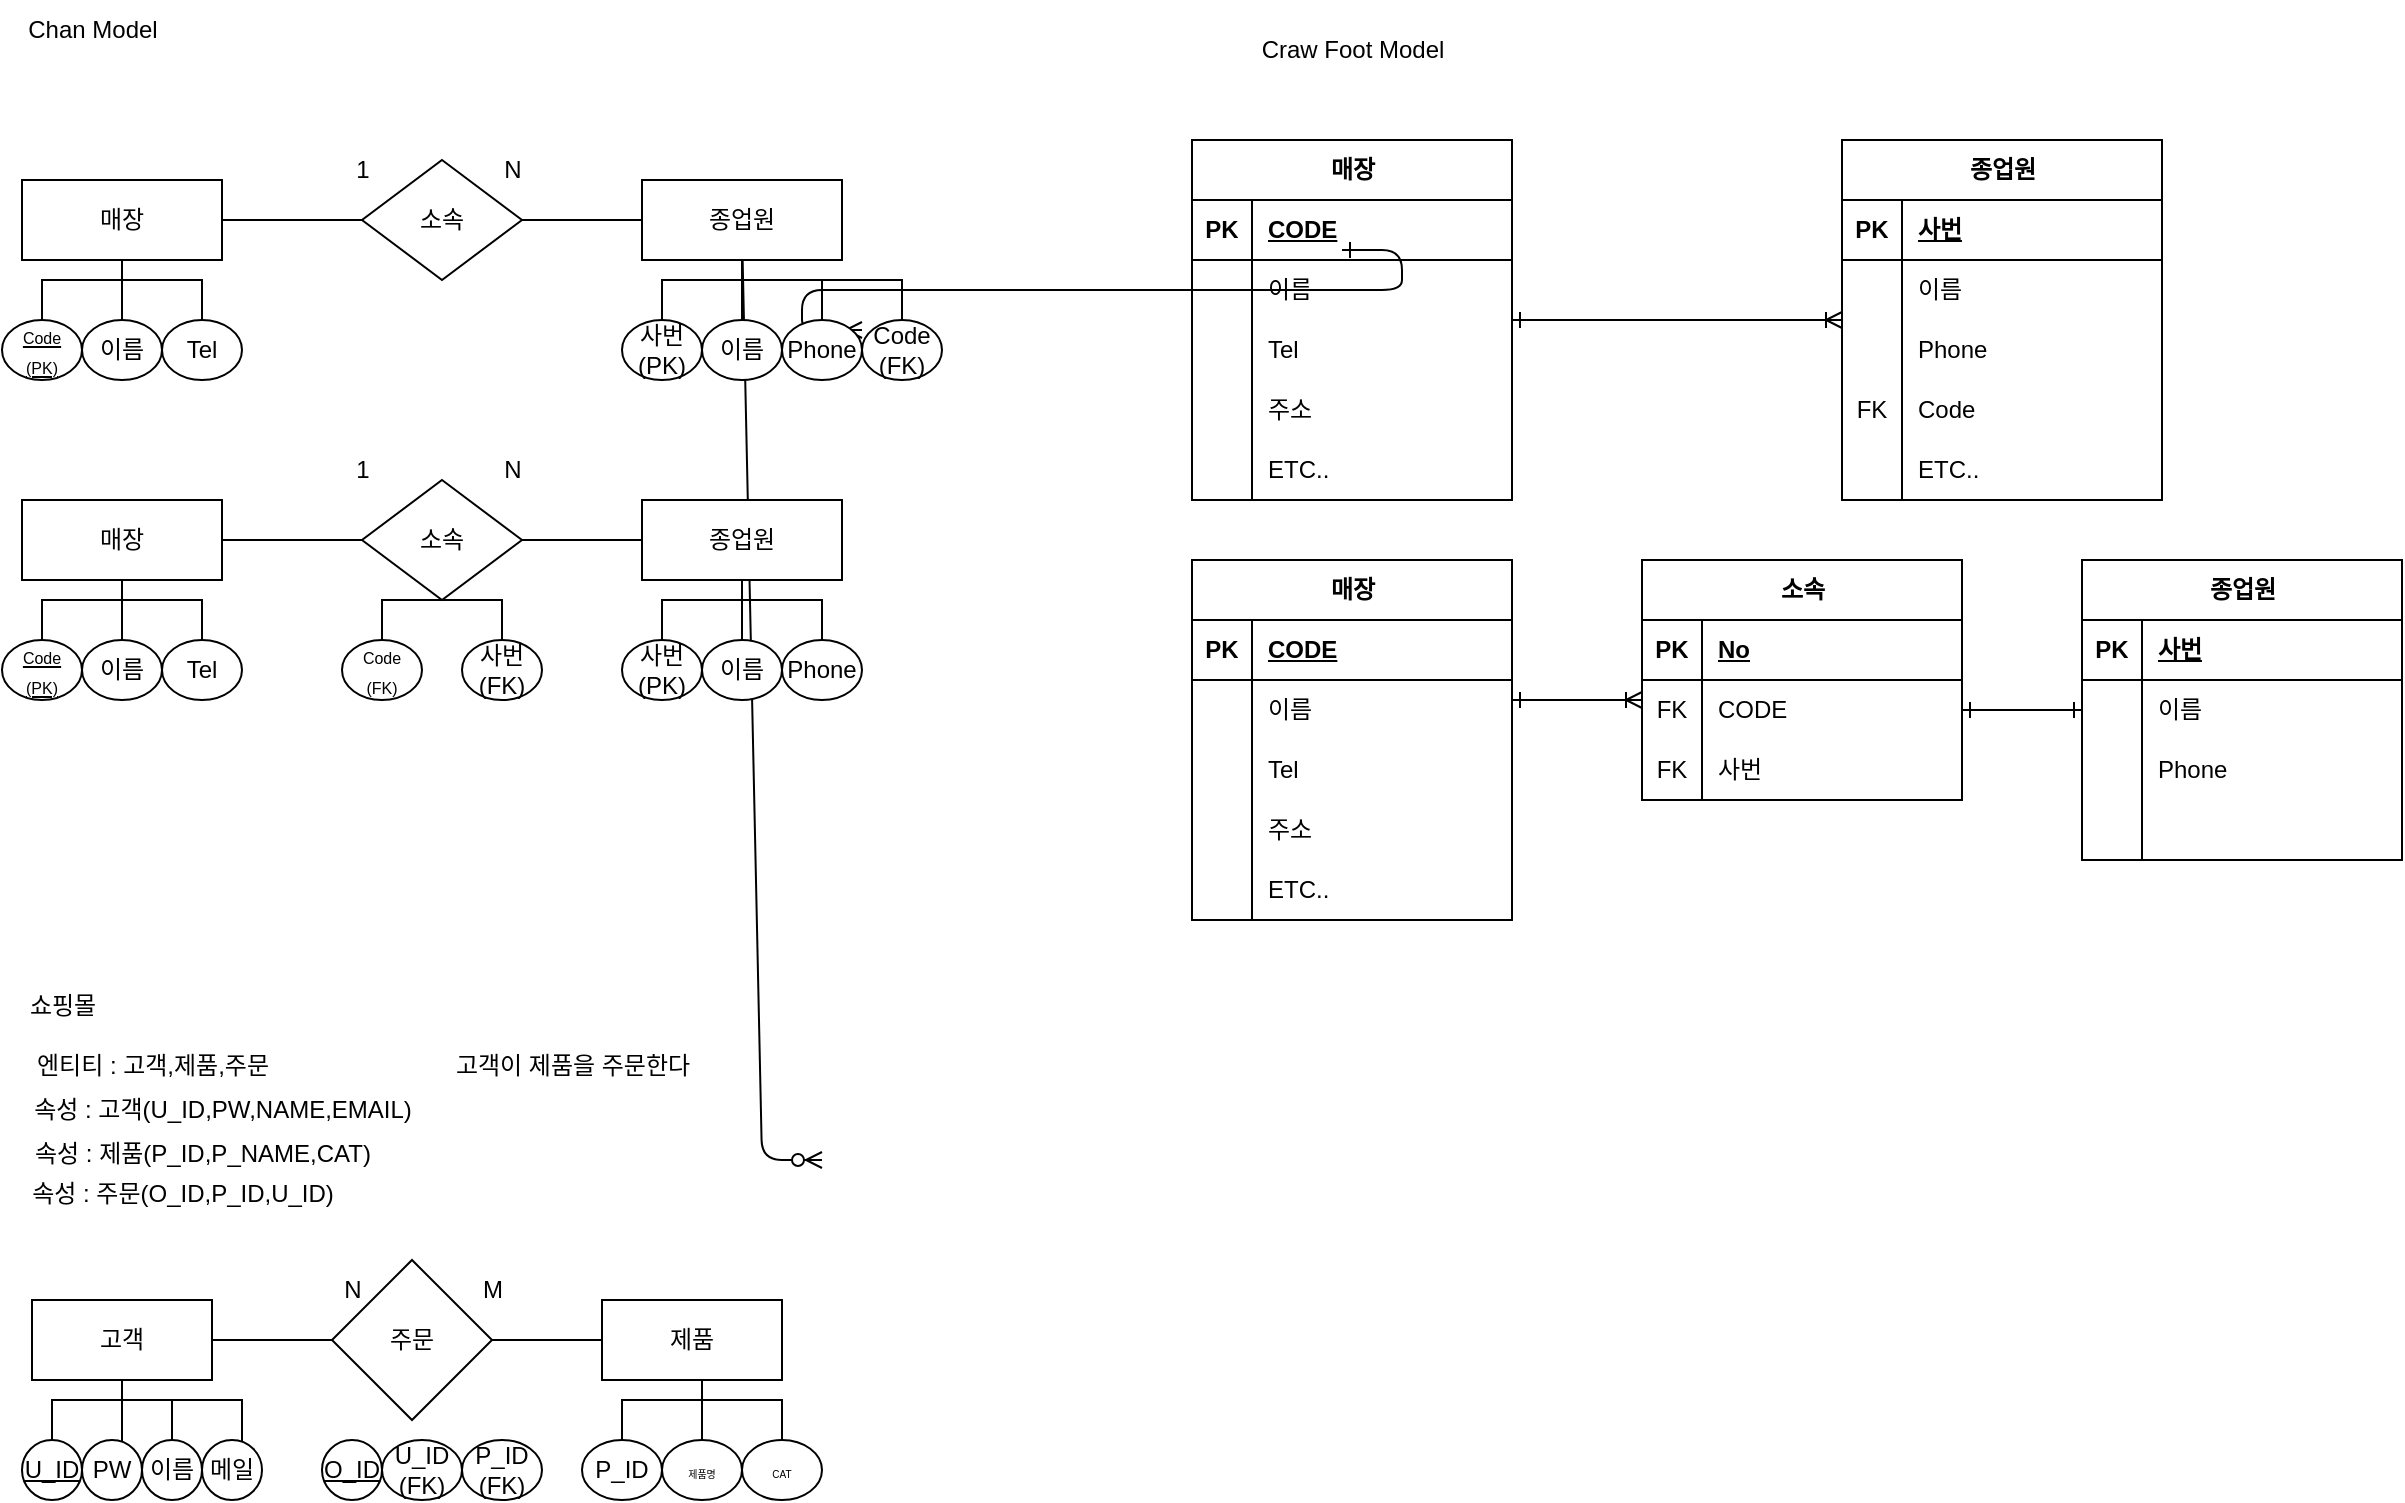 <mxfile version="21.1.8" type="device">
  <diagram id="R2lEEEUBdFMjLlhIrx00" name="Page-1">
    <mxGraphModel dx="683" dy="364" grid="1" gridSize="10" guides="1" tooltips="1" connect="1" arrows="1" fold="1" page="1" pageScale="1" pageWidth="3300" pageHeight="4681" math="0" shadow="0" extFonts="Permanent Marker^https://fonts.googleapis.com/css?family=Permanent+Marker">
      <root>
        <mxCell id="0" />
        <mxCell id="1" parent="0" />
        <mxCell id="C-vyLk0tnHw3VtMMgP7b-1" value="" style="edgeStyle=entityRelationEdgeStyle;endArrow=ERzeroToMany;startArrow=ERone;endFill=1;startFill=0;" parent="1" target="C-vyLk0tnHw3VtMMgP7b-6" edge="1">
          <mxGeometry width="100" height="100" relative="1" as="geometry">
            <mxPoint x="370" y="155" as="sourcePoint" />
            <mxPoint x="440" y="620" as="targetPoint" />
          </mxGeometry>
        </mxCell>
        <mxCell id="C-vyLk0tnHw3VtMMgP7b-12" value="" style="edgeStyle=entityRelationEdgeStyle;endArrow=ERzeroToMany;startArrow=ERone;endFill=1;startFill=0;" parent="1" target="C-vyLk0tnHw3VtMMgP7b-17" edge="1">
          <mxGeometry width="100" height="100" relative="1" as="geometry">
            <mxPoint x="700" y="165" as="sourcePoint" />
            <mxPoint x="460" y="205" as="targetPoint" />
          </mxGeometry>
        </mxCell>
        <mxCell id="LrqFi6MrWJt78rN_CnwS-1" value="Chan Model" style="text;html=1;align=center;verticalAlign=middle;resizable=0;points=[];autosize=1;strokeColor=none;fillColor=none;" vertex="1" parent="1">
          <mxGeometry x="30" y="40" width="90" height="30" as="geometry" />
        </mxCell>
        <mxCell id="LrqFi6MrWJt78rN_CnwS-2" value="Craw Foot Model" style="text;html=1;align=center;verticalAlign=middle;resizable=0;points=[];autosize=1;strokeColor=none;fillColor=none;" vertex="1" parent="1">
          <mxGeometry x="650" y="50" width="110" height="30" as="geometry" />
        </mxCell>
        <mxCell id="LrqFi6MrWJt78rN_CnwS-6" value="" style="edgeStyle=orthogonalEdgeStyle;rounded=0;orthogonalLoop=1;jettySize=auto;html=1;endArrow=none;endFill=0;" edge="1" parent="1" source="LrqFi6MrWJt78rN_CnwS-3" target="LrqFi6MrWJt78rN_CnwS-5">
          <mxGeometry relative="1" as="geometry" />
        </mxCell>
        <mxCell id="LrqFi6MrWJt78rN_CnwS-3" value="매장" style="whiteSpace=wrap;html=1;align=center;" vertex="1" parent="1">
          <mxGeometry x="40" y="130" width="100" height="40" as="geometry" />
        </mxCell>
        <mxCell id="LrqFi6MrWJt78rN_CnwS-8" value="" style="edgeStyle=orthogonalEdgeStyle;rounded=0;orthogonalLoop=1;jettySize=auto;html=1;endArrow=none;endFill=0;" edge="1" parent="1" source="LrqFi6MrWJt78rN_CnwS-5" target="LrqFi6MrWJt78rN_CnwS-7">
          <mxGeometry relative="1" as="geometry" />
        </mxCell>
        <mxCell id="LrqFi6MrWJt78rN_CnwS-5" value="소속" style="rhombus;whiteSpace=wrap;html=1;" vertex="1" parent="1">
          <mxGeometry x="210" y="120" width="80" height="60" as="geometry" />
        </mxCell>
        <mxCell id="LrqFi6MrWJt78rN_CnwS-7" value="종업원" style="whiteSpace=wrap;html=1;" vertex="1" parent="1">
          <mxGeometry x="350" y="130" width="100" height="40" as="geometry" />
        </mxCell>
        <mxCell id="LrqFi6MrWJt78rN_CnwS-9" value="1" style="text;html=1;align=center;verticalAlign=middle;resizable=0;points=[];autosize=1;strokeColor=none;fillColor=none;" vertex="1" parent="1">
          <mxGeometry x="195" y="110" width="30" height="30" as="geometry" />
        </mxCell>
        <mxCell id="LrqFi6MrWJt78rN_CnwS-10" value="N" style="text;html=1;align=center;verticalAlign=middle;resizable=0;points=[];autosize=1;strokeColor=none;fillColor=none;" vertex="1" parent="1">
          <mxGeometry x="270" y="110" width="30" height="30" as="geometry" />
        </mxCell>
        <mxCell id="LrqFi6MrWJt78rN_CnwS-15" value="" style="edgeStyle=orthogonalEdgeStyle;rounded=0;orthogonalLoop=1;jettySize=auto;html=1;endArrow=none;endFill=0;" edge="1" parent="1" source="LrqFi6MrWJt78rN_CnwS-11" target="LrqFi6MrWJt78rN_CnwS-3">
          <mxGeometry relative="1" as="geometry" />
        </mxCell>
        <mxCell id="LrqFi6MrWJt78rN_CnwS-11" value="&lt;u style=&quot;font-size: 8px;&quot;&gt;Code&lt;br style=&quot;font-size: 8px;&quot;&gt;(PK)&lt;br&gt;&lt;/u&gt;" style="ellipse;whiteSpace=wrap;html=1;" vertex="1" parent="1">
          <mxGeometry x="30" y="200" width="40" height="30" as="geometry" />
        </mxCell>
        <mxCell id="LrqFi6MrWJt78rN_CnwS-16" value="" style="edgeStyle=orthogonalEdgeStyle;rounded=0;orthogonalLoop=1;jettySize=auto;html=1;endArrow=none;endFill=0;" edge="1" parent="1" source="LrqFi6MrWJt78rN_CnwS-13" target="LrqFi6MrWJt78rN_CnwS-3">
          <mxGeometry relative="1" as="geometry" />
        </mxCell>
        <mxCell id="LrqFi6MrWJt78rN_CnwS-13" value="이름" style="ellipse;whiteSpace=wrap;html=1;" vertex="1" parent="1">
          <mxGeometry x="70" y="200" width="40" height="30" as="geometry" />
        </mxCell>
        <mxCell id="LrqFi6MrWJt78rN_CnwS-17" value="" style="edgeStyle=orthogonalEdgeStyle;rounded=0;orthogonalLoop=1;jettySize=auto;html=1;endArrow=none;endFill=0;" edge="1" parent="1" source="LrqFi6MrWJt78rN_CnwS-14" target="LrqFi6MrWJt78rN_CnwS-3">
          <mxGeometry relative="1" as="geometry">
            <Array as="points">
              <mxPoint x="130" y="180" />
              <mxPoint x="90" y="180" />
            </Array>
          </mxGeometry>
        </mxCell>
        <mxCell id="LrqFi6MrWJt78rN_CnwS-14" value="Tel" style="ellipse;whiteSpace=wrap;html=1;" vertex="1" parent="1">
          <mxGeometry x="110" y="200" width="40" height="30" as="geometry" />
        </mxCell>
        <mxCell id="LrqFi6MrWJt78rN_CnwS-21" value="" style="edgeStyle=orthogonalEdgeStyle;rounded=0;orthogonalLoop=1;jettySize=auto;html=1;endArrow=none;endFill=0;" edge="1" parent="1" source="LrqFi6MrWJt78rN_CnwS-18" target="LrqFi6MrWJt78rN_CnwS-7">
          <mxGeometry relative="1" as="geometry">
            <Array as="points">
              <mxPoint x="360" y="180" />
              <mxPoint x="400" y="180" />
            </Array>
          </mxGeometry>
        </mxCell>
        <mxCell id="LrqFi6MrWJt78rN_CnwS-18" value="사번&lt;br&gt;(PK)" style="ellipse;whiteSpace=wrap;html=1;" vertex="1" parent="1">
          <mxGeometry x="340" y="200" width="40" height="30" as="geometry" />
        </mxCell>
        <mxCell id="LrqFi6MrWJt78rN_CnwS-22" value="" style="edgeStyle=orthogonalEdgeStyle;rounded=0;orthogonalLoop=1;jettySize=auto;html=1;endArrow=none;endFill=0;" edge="1" parent="1" source="LrqFi6MrWJt78rN_CnwS-19" target="LrqFi6MrWJt78rN_CnwS-7">
          <mxGeometry relative="1" as="geometry" />
        </mxCell>
        <mxCell id="LrqFi6MrWJt78rN_CnwS-19" value="이름" style="ellipse;whiteSpace=wrap;html=1;" vertex="1" parent="1">
          <mxGeometry x="380" y="200" width="40" height="30" as="geometry" />
        </mxCell>
        <mxCell id="LrqFi6MrWJt78rN_CnwS-23" value="" style="edgeStyle=orthogonalEdgeStyle;rounded=0;orthogonalLoop=1;jettySize=auto;html=1;endArrow=none;endFill=0;" edge="1" parent="1" source="LrqFi6MrWJt78rN_CnwS-20" target="LrqFi6MrWJt78rN_CnwS-7">
          <mxGeometry relative="1" as="geometry">
            <Array as="points">
              <mxPoint x="440" y="180" />
              <mxPoint x="400" y="180" />
            </Array>
          </mxGeometry>
        </mxCell>
        <mxCell id="LrqFi6MrWJt78rN_CnwS-20" value="Phone" style="ellipse;whiteSpace=wrap;html=1;" vertex="1" parent="1">
          <mxGeometry x="420" y="200" width="40" height="30" as="geometry" />
        </mxCell>
        <mxCell id="LrqFi6MrWJt78rN_CnwS-25" value="" style="edgeStyle=orthogonalEdgeStyle;rounded=0;orthogonalLoop=1;jettySize=auto;html=1;endArrow=none;endFill=0;" edge="1" parent="1" source="LrqFi6MrWJt78rN_CnwS-24" target="LrqFi6MrWJt78rN_CnwS-7">
          <mxGeometry relative="1" as="geometry">
            <Array as="points">
              <mxPoint x="480" y="180" />
              <mxPoint x="400" y="180" />
            </Array>
          </mxGeometry>
        </mxCell>
        <mxCell id="LrqFi6MrWJt78rN_CnwS-24" value="Code&lt;br&gt;(FK)" style="ellipse;whiteSpace=wrap;html=1;" vertex="1" parent="1">
          <mxGeometry x="460" y="200" width="40" height="30" as="geometry" />
        </mxCell>
        <mxCell id="LrqFi6MrWJt78rN_CnwS-26" value="" style="edgeStyle=orthogonalEdgeStyle;rounded=0;orthogonalLoop=1;jettySize=auto;html=1;endArrow=none;endFill=0;" edge="1" parent="1" source="LrqFi6MrWJt78rN_CnwS-27" target="LrqFi6MrWJt78rN_CnwS-29">
          <mxGeometry relative="1" as="geometry" />
        </mxCell>
        <mxCell id="LrqFi6MrWJt78rN_CnwS-27" value="매장" style="whiteSpace=wrap;html=1;align=center;" vertex="1" parent="1">
          <mxGeometry x="40" y="290" width="100" height="40" as="geometry" />
        </mxCell>
        <mxCell id="LrqFi6MrWJt78rN_CnwS-28" value="" style="edgeStyle=orthogonalEdgeStyle;rounded=0;orthogonalLoop=1;jettySize=auto;html=1;endArrow=none;endFill=0;" edge="1" parent="1" source="LrqFi6MrWJt78rN_CnwS-29" target="LrqFi6MrWJt78rN_CnwS-30">
          <mxGeometry relative="1" as="geometry" />
        </mxCell>
        <mxCell id="LrqFi6MrWJt78rN_CnwS-29" value="소속" style="rhombus;whiteSpace=wrap;html=1;" vertex="1" parent="1">
          <mxGeometry x="210" y="280" width="80" height="60" as="geometry" />
        </mxCell>
        <mxCell id="LrqFi6MrWJt78rN_CnwS-30" value="종업원" style="whiteSpace=wrap;html=1;" vertex="1" parent="1">
          <mxGeometry x="350" y="290" width="100" height="40" as="geometry" />
        </mxCell>
        <mxCell id="LrqFi6MrWJt78rN_CnwS-31" value="1" style="text;html=1;align=center;verticalAlign=middle;resizable=0;points=[];autosize=1;strokeColor=none;fillColor=none;" vertex="1" parent="1">
          <mxGeometry x="195" y="260" width="30" height="30" as="geometry" />
        </mxCell>
        <mxCell id="LrqFi6MrWJt78rN_CnwS-52" value="" style="edgeStyle=orthogonalEdgeStyle;rounded=0;orthogonalLoop=1;jettySize=auto;html=1;exitX=0.5;exitY=1;exitDx=0;exitDy=0;endArrow=none;endFill=0;" edge="1" parent="1" source="LrqFi6MrWJt78rN_CnwS-29" target="LrqFi6MrWJt78rN_CnwS-50">
          <mxGeometry relative="1" as="geometry">
            <Array as="points">
              <mxPoint x="280" y="340" />
            </Array>
          </mxGeometry>
        </mxCell>
        <mxCell id="LrqFi6MrWJt78rN_CnwS-32" value="N" style="text;html=1;align=center;verticalAlign=middle;resizable=0;points=[];autosize=1;strokeColor=none;fillColor=none;" vertex="1" parent="1">
          <mxGeometry x="270" y="260" width="30" height="30" as="geometry" />
        </mxCell>
        <mxCell id="LrqFi6MrWJt78rN_CnwS-33" value="" style="edgeStyle=orthogonalEdgeStyle;rounded=0;orthogonalLoop=1;jettySize=auto;html=1;endArrow=none;endFill=0;" edge="1" parent="1" source="LrqFi6MrWJt78rN_CnwS-34" target="LrqFi6MrWJt78rN_CnwS-27">
          <mxGeometry relative="1" as="geometry" />
        </mxCell>
        <mxCell id="LrqFi6MrWJt78rN_CnwS-34" value="&lt;u style=&quot;font-size: 8px;&quot;&gt;Code&lt;br style=&quot;font-size: 8px;&quot;&gt;(PK)&lt;br&gt;&lt;/u&gt;" style="ellipse;whiteSpace=wrap;html=1;" vertex="1" parent="1">
          <mxGeometry x="30" y="360" width="40" height="30" as="geometry" />
        </mxCell>
        <mxCell id="LrqFi6MrWJt78rN_CnwS-35" value="" style="edgeStyle=orthogonalEdgeStyle;rounded=0;orthogonalLoop=1;jettySize=auto;html=1;endArrow=none;endFill=0;" edge="1" parent="1" source="LrqFi6MrWJt78rN_CnwS-36" target="LrqFi6MrWJt78rN_CnwS-27">
          <mxGeometry relative="1" as="geometry" />
        </mxCell>
        <mxCell id="LrqFi6MrWJt78rN_CnwS-36" value="이름" style="ellipse;whiteSpace=wrap;html=1;" vertex="1" parent="1">
          <mxGeometry x="70" y="360" width="40" height="30" as="geometry" />
        </mxCell>
        <mxCell id="LrqFi6MrWJt78rN_CnwS-37" value="" style="edgeStyle=orthogonalEdgeStyle;rounded=0;orthogonalLoop=1;jettySize=auto;html=1;endArrow=none;endFill=0;" edge="1" parent="1" source="LrqFi6MrWJt78rN_CnwS-38" target="LrqFi6MrWJt78rN_CnwS-27">
          <mxGeometry relative="1" as="geometry">
            <Array as="points">
              <mxPoint x="130" y="340" />
              <mxPoint x="90" y="340" />
            </Array>
          </mxGeometry>
        </mxCell>
        <mxCell id="LrqFi6MrWJt78rN_CnwS-38" value="Tel" style="ellipse;whiteSpace=wrap;html=1;" vertex="1" parent="1">
          <mxGeometry x="110" y="360" width="40" height="30" as="geometry" />
        </mxCell>
        <mxCell id="LrqFi6MrWJt78rN_CnwS-39" value="" style="edgeStyle=orthogonalEdgeStyle;rounded=0;orthogonalLoop=1;jettySize=auto;html=1;endArrow=none;endFill=0;" edge="1" parent="1" source="LrqFi6MrWJt78rN_CnwS-40" target="LrqFi6MrWJt78rN_CnwS-30">
          <mxGeometry relative="1" as="geometry">
            <Array as="points">
              <mxPoint x="360" y="340" />
              <mxPoint x="400" y="340" />
            </Array>
          </mxGeometry>
        </mxCell>
        <mxCell id="LrqFi6MrWJt78rN_CnwS-40" value="사번&lt;br&gt;(PK)" style="ellipse;whiteSpace=wrap;html=1;" vertex="1" parent="1">
          <mxGeometry x="340" y="360" width="40" height="30" as="geometry" />
        </mxCell>
        <mxCell id="LrqFi6MrWJt78rN_CnwS-41" value="" style="edgeStyle=orthogonalEdgeStyle;rounded=0;orthogonalLoop=1;jettySize=auto;html=1;endArrow=none;endFill=0;" edge="1" parent="1" source="LrqFi6MrWJt78rN_CnwS-42" target="LrqFi6MrWJt78rN_CnwS-30">
          <mxGeometry relative="1" as="geometry" />
        </mxCell>
        <mxCell id="LrqFi6MrWJt78rN_CnwS-42" value="이름" style="ellipse;whiteSpace=wrap;html=1;" vertex="1" parent="1">
          <mxGeometry x="380" y="360" width="40" height="30" as="geometry" />
        </mxCell>
        <mxCell id="LrqFi6MrWJt78rN_CnwS-43" value="" style="edgeStyle=orthogonalEdgeStyle;rounded=0;orthogonalLoop=1;jettySize=auto;html=1;endArrow=none;endFill=0;" edge="1" parent="1" source="LrqFi6MrWJt78rN_CnwS-44" target="LrqFi6MrWJt78rN_CnwS-30">
          <mxGeometry relative="1" as="geometry">
            <Array as="points">
              <mxPoint x="440" y="340" />
              <mxPoint x="400" y="340" />
            </Array>
          </mxGeometry>
        </mxCell>
        <mxCell id="LrqFi6MrWJt78rN_CnwS-44" value="Phone" style="ellipse;whiteSpace=wrap;html=1;" vertex="1" parent="1">
          <mxGeometry x="420" y="360" width="40" height="30" as="geometry" />
        </mxCell>
        <mxCell id="LrqFi6MrWJt78rN_CnwS-49" value="" style="edgeStyle=orthogonalEdgeStyle;rounded=0;orthogonalLoop=1;jettySize=auto;html=1;entryX=0.5;entryY=1;entryDx=0;entryDy=0;endArrow=none;endFill=0;" edge="1" parent="1" source="LrqFi6MrWJt78rN_CnwS-47" target="LrqFi6MrWJt78rN_CnwS-29">
          <mxGeometry relative="1" as="geometry" />
        </mxCell>
        <mxCell id="LrqFi6MrWJt78rN_CnwS-47" value="&lt;span style=&quot;font-size: 8px;&quot;&gt;Code&lt;br&gt;(FK)&lt;br&gt;&lt;/span&gt;" style="ellipse;whiteSpace=wrap;html=1;" vertex="1" parent="1">
          <mxGeometry x="200" y="360" width="40" height="30" as="geometry" />
        </mxCell>
        <mxCell id="LrqFi6MrWJt78rN_CnwS-50" value="사번&lt;br&gt;(FK)" style="ellipse;whiteSpace=wrap;html=1;" vertex="1" parent="1">
          <mxGeometry x="260" y="360" width="40" height="30" as="geometry" />
        </mxCell>
        <mxCell id="LrqFi6MrWJt78rN_CnwS-97" value="" style="edgeStyle=orthogonalEdgeStyle;rounded=0;orthogonalLoop=1;jettySize=auto;html=1;startArrow=ERone;startFill=0;endArrow=ERoneToMany;endFill=0;" edge="1" parent="1" source="LrqFi6MrWJt78rN_CnwS-53" target="LrqFi6MrWJt78rN_CnwS-81">
          <mxGeometry relative="1" as="geometry" />
        </mxCell>
        <mxCell id="LrqFi6MrWJt78rN_CnwS-53" value="매장" style="shape=table;startSize=30;container=1;collapsible=1;childLayout=tableLayout;fixedRows=1;rowLines=0;fontStyle=1;align=center;resizeLast=1;html=1;" vertex="1" parent="1">
          <mxGeometry x="625" y="110" width="160" height="180" as="geometry" />
        </mxCell>
        <mxCell id="LrqFi6MrWJt78rN_CnwS-54" value="" style="shape=tableRow;horizontal=0;startSize=0;swimlaneHead=0;swimlaneBody=0;fillColor=none;collapsible=0;dropTarget=0;points=[[0,0.5],[1,0.5]];portConstraint=eastwest;top=0;left=0;right=0;bottom=1;" vertex="1" parent="LrqFi6MrWJt78rN_CnwS-53">
          <mxGeometry y="30" width="160" height="30" as="geometry" />
        </mxCell>
        <mxCell id="LrqFi6MrWJt78rN_CnwS-55" value="PK" style="shape=partialRectangle;connectable=0;fillColor=none;top=0;left=0;bottom=0;right=0;fontStyle=1;overflow=hidden;whiteSpace=wrap;html=1;" vertex="1" parent="LrqFi6MrWJt78rN_CnwS-54">
          <mxGeometry width="30" height="30" as="geometry">
            <mxRectangle width="30" height="30" as="alternateBounds" />
          </mxGeometry>
        </mxCell>
        <mxCell id="LrqFi6MrWJt78rN_CnwS-56" value="CODE" style="shape=partialRectangle;connectable=0;fillColor=none;top=0;left=0;bottom=0;right=0;align=left;spacingLeft=6;fontStyle=5;overflow=hidden;whiteSpace=wrap;html=1;" vertex="1" parent="LrqFi6MrWJt78rN_CnwS-54">
          <mxGeometry x="30" width="130" height="30" as="geometry">
            <mxRectangle width="130" height="30" as="alternateBounds" />
          </mxGeometry>
        </mxCell>
        <mxCell id="LrqFi6MrWJt78rN_CnwS-57" value="" style="shape=tableRow;horizontal=0;startSize=0;swimlaneHead=0;swimlaneBody=0;fillColor=none;collapsible=0;dropTarget=0;points=[[0,0.5],[1,0.5]];portConstraint=eastwest;top=0;left=0;right=0;bottom=0;" vertex="1" parent="LrqFi6MrWJt78rN_CnwS-53">
          <mxGeometry y="60" width="160" height="30" as="geometry" />
        </mxCell>
        <mxCell id="LrqFi6MrWJt78rN_CnwS-58" value="" style="shape=partialRectangle;connectable=0;fillColor=none;top=0;left=0;bottom=0;right=0;editable=1;overflow=hidden;whiteSpace=wrap;html=1;" vertex="1" parent="LrqFi6MrWJt78rN_CnwS-57">
          <mxGeometry width="30" height="30" as="geometry">
            <mxRectangle width="30" height="30" as="alternateBounds" />
          </mxGeometry>
        </mxCell>
        <mxCell id="LrqFi6MrWJt78rN_CnwS-59" value="이름" style="shape=partialRectangle;connectable=0;fillColor=none;top=0;left=0;bottom=0;right=0;align=left;spacingLeft=6;overflow=hidden;whiteSpace=wrap;html=1;" vertex="1" parent="LrqFi6MrWJt78rN_CnwS-57">
          <mxGeometry x="30" width="130" height="30" as="geometry">
            <mxRectangle width="130" height="30" as="alternateBounds" />
          </mxGeometry>
        </mxCell>
        <mxCell id="LrqFi6MrWJt78rN_CnwS-60" value="" style="shape=tableRow;horizontal=0;startSize=0;swimlaneHead=0;swimlaneBody=0;fillColor=none;collapsible=0;dropTarget=0;points=[[0,0.5],[1,0.5]];portConstraint=eastwest;top=0;left=0;right=0;bottom=0;" vertex="1" parent="LrqFi6MrWJt78rN_CnwS-53">
          <mxGeometry y="90" width="160" height="30" as="geometry" />
        </mxCell>
        <mxCell id="LrqFi6MrWJt78rN_CnwS-61" value="" style="shape=partialRectangle;connectable=0;fillColor=none;top=0;left=0;bottom=0;right=0;editable=1;overflow=hidden;whiteSpace=wrap;html=1;" vertex="1" parent="LrqFi6MrWJt78rN_CnwS-60">
          <mxGeometry width="30" height="30" as="geometry">
            <mxRectangle width="30" height="30" as="alternateBounds" />
          </mxGeometry>
        </mxCell>
        <mxCell id="LrqFi6MrWJt78rN_CnwS-62" value="Tel" style="shape=partialRectangle;connectable=0;fillColor=none;top=0;left=0;bottom=0;right=0;align=left;spacingLeft=6;overflow=hidden;whiteSpace=wrap;html=1;" vertex="1" parent="LrqFi6MrWJt78rN_CnwS-60">
          <mxGeometry x="30" width="130" height="30" as="geometry">
            <mxRectangle width="130" height="30" as="alternateBounds" />
          </mxGeometry>
        </mxCell>
        <mxCell id="LrqFi6MrWJt78rN_CnwS-63" value="" style="shape=tableRow;horizontal=0;startSize=0;swimlaneHead=0;swimlaneBody=0;fillColor=none;collapsible=0;dropTarget=0;points=[[0,0.5],[1,0.5]];portConstraint=eastwest;top=0;left=0;right=0;bottom=0;" vertex="1" parent="LrqFi6MrWJt78rN_CnwS-53">
          <mxGeometry y="120" width="160" height="30" as="geometry" />
        </mxCell>
        <mxCell id="LrqFi6MrWJt78rN_CnwS-64" value="" style="shape=partialRectangle;connectable=0;fillColor=none;top=0;left=0;bottom=0;right=0;editable=1;overflow=hidden;whiteSpace=wrap;html=1;" vertex="1" parent="LrqFi6MrWJt78rN_CnwS-63">
          <mxGeometry width="30" height="30" as="geometry">
            <mxRectangle width="30" height="30" as="alternateBounds" />
          </mxGeometry>
        </mxCell>
        <mxCell id="LrqFi6MrWJt78rN_CnwS-65" value="주소" style="shape=partialRectangle;connectable=0;fillColor=none;top=0;left=0;bottom=0;right=0;align=left;spacingLeft=6;overflow=hidden;whiteSpace=wrap;html=1;" vertex="1" parent="LrqFi6MrWJt78rN_CnwS-63">
          <mxGeometry x="30" width="130" height="30" as="geometry">
            <mxRectangle width="130" height="30" as="alternateBounds" />
          </mxGeometry>
        </mxCell>
        <mxCell id="LrqFi6MrWJt78rN_CnwS-66" value="" style="shape=tableRow;horizontal=0;startSize=0;swimlaneHead=0;swimlaneBody=0;fillColor=none;collapsible=0;dropTarget=0;points=[[0,0.5],[1,0.5]];portConstraint=eastwest;top=0;left=0;right=0;bottom=0;" vertex="1" parent="LrqFi6MrWJt78rN_CnwS-53">
          <mxGeometry y="150" width="160" height="30" as="geometry" />
        </mxCell>
        <mxCell id="LrqFi6MrWJt78rN_CnwS-67" value="" style="shape=partialRectangle;connectable=0;fillColor=none;top=0;left=0;bottom=0;right=0;editable=1;overflow=hidden;whiteSpace=wrap;html=1;" vertex="1" parent="LrqFi6MrWJt78rN_CnwS-66">
          <mxGeometry width="30" height="30" as="geometry">
            <mxRectangle width="30" height="30" as="alternateBounds" />
          </mxGeometry>
        </mxCell>
        <mxCell id="LrqFi6MrWJt78rN_CnwS-68" value="ETC.." style="shape=partialRectangle;connectable=0;fillColor=none;top=0;left=0;bottom=0;right=0;align=left;spacingLeft=6;overflow=hidden;whiteSpace=wrap;html=1;" vertex="1" parent="LrqFi6MrWJt78rN_CnwS-66">
          <mxGeometry x="30" width="130" height="30" as="geometry">
            <mxRectangle width="130" height="30" as="alternateBounds" />
          </mxGeometry>
        </mxCell>
        <mxCell id="LrqFi6MrWJt78rN_CnwS-81" value="종업원" style="shape=table;startSize=30;container=1;collapsible=1;childLayout=tableLayout;fixedRows=1;rowLines=0;fontStyle=1;align=center;resizeLast=1;html=1;" vertex="1" parent="1">
          <mxGeometry x="950" y="110" width="160" height="180" as="geometry" />
        </mxCell>
        <mxCell id="LrqFi6MrWJt78rN_CnwS-82" value="" style="shape=tableRow;horizontal=0;startSize=0;swimlaneHead=0;swimlaneBody=0;fillColor=none;collapsible=0;dropTarget=0;points=[[0,0.5],[1,0.5]];portConstraint=eastwest;top=0;left=0;right=0;bottom=1;" vertex="1" parent="LrqFi6MrWJt78rN_CnwS-81">
          <mxGeometry y="30" width="160" height="30" as="geometry" />
        </mxCell>
        <mxCell id="LrqFi6MrWJt78rN_CnwS-83" value="PK" style="shape=partialRectangle;connectable=0;fillColor=none;top=0;left=0;bottom=0;right=0;fontStyle=1;overflow=hidden;whiteSpace=wrap;html=1;" vertex="1" parent="LrqFi6MrWJt78rN_CnwS-82">
          <mxGeometry width="30" height="30" as="geometry">
            <mxRectangle width="30" height="30" as="alternateBounds" />
          </mxGeometry>
        </mxCell>
        <mxCell id="LrqFi6MrWJt78rN_CnwS-84" value="사번" style="shape=partialRectangle;connectable=0;fillColor=none;top=0;left=0;bottom=0;right=0;align=left;spacingLeft=6;fontStyle=5;overflow=hidden;whiteSpace=wrap;html=1;" vertex="1" parent="LrqFi6MrWJt78rN_CnwS-82">
          <mxGeometry x="30" width="130" height="30" as="geometry">
            <mxRectangle width="130" height="30" as="alternateBounds" />
          </mxGeometry>
        </mxCell>
        <mxCell id="LrqFi6MrWJt78rN_CnwS-85" value="" style="shape=tableRow;horizontal=0;startSize=0;swimlaneHead=0;swimlaneBody=0;fillColor=none;collapsible=0;dropTarget=0;points=[[0,0.5],[1,0.5]];portConstraint=eastwest;top=0;left=0;right=0;bottom=0;" vertex="1" parent="LrqFi6MrWJt78rN_CnwS-81">
          <mxGeometry y="60" width="160" height="30" as="geometry" />
        </mxCell>
        <mxCell id="LrqFi6MrWJt78rN_CnwS-86" value="" style="shape=partialRectangle;connectable=0;fillColor=none;top=0;left=0;bottom=0;right=0;editable=1;overflow=hidden;whiteSpace=wrap;html=1;" vertex="1" parent="LrqFi6MrWJt78rN_CnwS-85">
          <mxGeometry width="30" height="30" as="geometry">
            <mxRectangle width="30" height="30" as="alternateBounds" />
          </mxGeometry>
        </mxCell>
        <mxCell id="LrqFi6MrWJt78rN_CnwS-87" value="이름" style="shape=partialRectangle;connectable=0;fillColor=none;top=0;left=0;bottom=0;right=0;align=left;spacingLeft=6;overflow=hidden;whiteSpace=wrap;html=1;" vertex="1" parent="LrqFi6MrWJt78rN_CnwS-85">
          <mxGeometry x="30" width="130" height="30" as="geometry">
            <mxRectangle width="130" height="30" as="alternateBounds" />
          </mxGeometry>
        </mxCell>
        <mxCell id="LrqFi6MrWJt78rN_CnwS-88" value="" style="shape=tableRow;horizontal=0;startSize=0;swimlaneHead=0;swimlaneBody=0;fillColor=none;collapsible=0;dropTarget=0;points=[[0,0.5],[1,0.5]];portConstraint=eastwest;top=0;left=0;right=0;bottom=0;" vertex="1" parent="LrqFi6MrWJt78rN_CnwS-81">
          <mxGeometry y="90" width="160" height="30" as="geometry" />
        </mxCell>
        <mxCell id="LrqFi6MrWJt78rN_CnwS-89" value="" style="shape=partialRectangle;connectable=0;fillColor=none;top=0;left=0;bottom=0;right=0;editable=1;overflow=hidden;whiteSpace=wrap;html=1;" vertex="1" parent="LrqFi6MrWJt78rN_CnwS-88">
          <mxGeometry width="30" height="30" as="geometry">
            <mxRectangle width="30" height="30" as="alternateBounds" />
          </mxGeometry>
        </mxCell>
        <mxCell id="LrqFi6MrWJt78rN_CnwS-90" value="Phone" style="shape=partialRectangle;connectable=0;fillColor=none;top=0;left=0;bottom=0;right=0;align=left;spacingLeft=6;overflow=hidden;whiteSpace=wrap;html=1;" vertex="1" parent="LrqFi6MrWJt78rN_CnwS-88">
          <mxGeometry x="30" width="130" height="30" as="geometry">
            <mxRectangle width="130" height="30" as="alternateBounds" />
          </mxGeometry>
        </mxCell>
        <mxCell id="LrqFi6MrWJt78rN_CnwS-91" value="" style="shape=tableRow;horizontal=0;startSize=0;swimlaneHead=0;swimlaneBody=0;fillColor=none;collapsible=0;dropTarget=0;points=[[0,0.5],[1,0.5]];portConstraint=eastwest;top=0;left=0;right=0;bottom=0;" vertex="1" parent="LrqFi6MrWJt78rN_CnwS-81">
          <mxGeometry y="120" width="160" height="30" as="geometry" />
        </mxCell>
        <mxCell id="LrqFi6MrWJt78rN_CnwS-92" value="FK" style="shape=partialRectangle;connectable=0;fillColor=none;top=0;left=0;bottom=0;right=0;editable=1;overflow=hidden;whiteSpace=wrap;html=1;" vertex="1" parent="LrqFi6MrWJt78rN_CnwS-91">
          <mxGeometry width="30" height="30" as="geometry">
            <mxRectangle width="30" height="30" as="alternateBounds" />
          </mxGeometry>
        </mxCell>
        <mxCell id="LrqFi6MrWJt78rN_CnwS-93" value="Code" style="shape=partialRectangle;connectable=0;fillColor=none;top=0;left=0;bottom=0;right=0;align=left;spacingLeft=6;overflow=hidden;whiteSpace=wrap;html=1;" vertex="1" parent="LrqFi6MrWJt78rN_CnwS-91">
          <mxGeometry x="30" width="130" height="30" as="geometry">
            <mxRectangle width="130" height="30" as="alternateBounds" />
          </mxGeometry>
        </mxCell>
        <mxCell id="LrqFi6MrWJt78rN_CnwS-94" value="" style="shape=tableRow;horizontal=0;startSize=0;swimlaneHead=0;swimlaneBody=0;fillColor=none;collapsible=0;dropTarget=0;points=[[0,0.5],[1,0.5]];portConstraint=eastwest;top=0;left=0;right=0;bottom=0;" vertex="1" parent="LrqFi6MrWJt78rN_CnwS-81">
          <mxGeometry y="150" width="160" height="30" as="geometry" />
        </mxCell>
        <mxCell id="LrqFi6MrWJt78rN_CnwS-95" value="" style="shape=partialRectangle;connectable=0;fillColor=none;top=0;left=0;bottom=0;right=0;editable=1;overflow=hidden;whiteSpace=wrap;html=1;" vertex="1" parent="LrqFi6MrWJt78rN_CnwS-94">
          <mxGeometry width="30" height="30" as="geometry">
            <mxRectangle width="30" height="30" as="alternateBounds" />
          </mxGeometry>
        </mxCell>
        <mxCell id="LrqFi6MrWJt78rN_CnwS-96" value="ETC.." style="shape=partialRectangle;connectable=0;fillColor=none;top=0;left=0;bottom=0;right=0;align=left;spacingLeft=6;overflow=hidden;whiteSpace=wrap;html=1;" vertex="1" parent="LrqFi6MrWJt78rN_CnwS-94">
          <mxGeometry x="30" width="130" height="30" as="geometry">
            <mxRectangle width="130" height="30" as="alternateBounds" />
          </mxGeometry>
        </mxCell>
        <mxCell id="LrqFi6MrWJt78rN_CnwS-146" value="" style="edgeStyle=orthogonalEdgeStyle;rounded=0;orthogonalLoop=1;jettySize=auto;html=1;startArrow=ERone;startFill=0;endArrow=ERoneToMany;endFill=0;" edge="1" parent="1" source="LrqFi6MrWJt78rN_CnwS-98" target="LrqFi6MrWJt78rN_CnwS-130">
          <mxGeometry relative="1" as="geometry">
            <Array as="points">
              <mxPoint x="820" y="390" />
              <mxPoint x="820" y="390" />
            </Array>
          </mxGeometry>
        </mxCell>
        <mxCell id="LrqFi6MrWJt78rN_CnwS-98" value="매장" style="shape=table;startSize=30;container=1;collapsible=1;childLayout=tableLayout;fixedRows=1;rowLines=0;fontStyle=1;align=center;resizeLast=1;html=1;" vertex="1" parent="1">
          <mxGeometry x="625" y="320" width="160" height="180" as="geometry" />
        </mxCell>
        <mxCell id="LrqFi6MrWJt78rN_CnwS-99" value="" style="shape=tableRow;horizontal=0;startSize=0;swimlaneHead=0;swimlaneBody=0;fillColor=none;collapsible=0;dropTarget=0;points=[[0,0.5],[1,0.5]];portConstraint=eastwest;top=0;left=0;right=0;bottom=1;" vertex="1" parent="LrqFi6MrWJt78rN_CnwS-98">
          <mxGeometry y="30" width="160" height="30" as="geometry" />
        </mxCell>
        <mxCell id="LrqFi6MrWJt78rN_CnwS-100" value="PK" style="shape=partialRectangle;connectable=0;fillColor=none;top=0;left=0;bottom=0;right=0;fontStyle=1;overflow=hidden;whiteSpace=wrap;html=1;" vertex="1" parent="LrqFi6MrWJt78rN_CnwS-99">
          <mxGeometry width="30" height="30" as="geometry">
            <mxRectangle width="30" height="30" as="alternateBounds" />
          </mxGeometry>
        </mxCell>
        <mxCell id="LrqFi6MrWJt78rN_CnwS-101" value="CODE" style="shape=partialRectangle;connectable=0;fillColor=none;top=0;left=0;bottom=0;right=0;align=left;spacingLeft=6;fontStyle=5;overflow=hidden;whiteSpace=wrap;html=1;" vertex="1" parent="LrqFi6MrWJt78rN_CnwS-99">
          <mxGeometry x="30" width="130" height="30" as="geometry">
            <mxRectangle width="130" height="30" as="alternateBounds" />
          </mxGeometry>
        </mxCell>
        <mxCell id="LrqFi6MrWJt78rN_CnwS-102" value="" style="shape=tableRow;horizontal=0;startSize=0;swimlaneHead=0;swimlaneBody=0;fillColor=none;collapsible=0;dropTarget=0;points=[[0,0.5],[1,0.5]];portConstraint=eastwest;top=0;left=0;right=0;bottom=0;" vertex="1" parent="LrqFi6MrWJt78rN_CnwS-98">
          <mxGeometry y="60" width="160" height="30" as="geometry" />
        </mxCell>
        <mxCell id="LrqFi6MrWJt78rN_CnwS-103" value="" style="shape=partialRectangle;connectable=0;fillColor=none;top=0;left=0;bottom=0;right=0;editable=1;overflow=hidden;whiteSpace=wrap;html=1;" vertex="1" parent="LrqFi6MrWJt78rN_CnwS-102">
          <mxGeometry width="30" height="30" as="geometry">
            <mxRectangle width="30" height="30" as="alternateBounds" />
          </mxGeometry>
        </mxCell>
        <mxCell id="LrqFi6MrWJt78rN_CnwS-104" value="이름" style="shape=partialRectangle;connectable=0;fillColor=none;top=0;left=0;bottom=0;right=0;align=left;spacingLeft=6;overflow=hidden;whiteSpace=wrap;html=1;" vertex="1" parent="LrqFi6MrWJt78rN_CnwS-102">
          <mxGeometry x="30" width="130" height="30" as="geometry">
            <mxRectangle width="130" height="30" as="alternateBounds" />
          </mxGeometry>
        </mxCell>
        <mxCell id="LrqFi6MrWJt78rN_CnwS-105" value="" style="shape=tableRow;horizontal=0;startSize=0;swimlaneHead=0;swimlaneBody=0;fillColor=none;collapsible=0;dropTarget=0;points=[[0,0.5],[1,0.5]];portConstraint=eastwest;top=0;left=0;right=0;bottom=0;" vertex="1" parent="LrqFi6MrWJt78rN_CnwS-98">
          <mxGeometry y="90" width="160" height="30" as="geometry" />
        </mxCell>
        <mxCell id="LrqFi6MrWJt78rN_CnwS-106" value="" style="shape=partialRectangle;connectable=0;fillColor=none;top=0;left=0;bottom=0;right=0;editable=1;overflow=hidden;whiteSpace=wrap;html=1;" vertex="1" parent="LrqFi6MrWJt78rN_CnwS-105">
          <mxGeometry width="30" height="30" as="geometry">
            <mxRectangle width="30" height="30" as="alternateBounds" />
          </mxGeometry>
        </mxCell>
        <mxCell id="LrqFi6MrWJt78rN_CnwS-107" value="Tel" style="shape=partialRectangle;connectable=0;fillColor=none;top=0;left=0;bottom=0;right=0;align=left;spacingLeft=6;overflow=hidden;whiteSpace=wrap;html=1;" vertex="1" parent="LrqFi6MrWJt78rN_CnwS-105">
          <mxGeometry x="30" width="130" height="30" as="geometry">
            <mxRectangle width="130" height="30" as="alternateBounds" />
          </mxGeometry>
        </mxCell>
        <mxCell id="LrqFi6MrWJt78rN_CnwS-108" value="" style="shape=tableRow;horizontal=0;startSize=0;swimlaneHead=0;swimlaneBody=0;fillColor=none;collapsible=0;dropTarget=0;points=[[0,0.5],[1,0.5]];portConstraint=eastwest;top=0;left=0;right=0;bottom=0;" vertex="1" parent="LrqFi6MrWJt78rN_CnwS-98">
          <mxGeometry y="120" width="160" height="30" as="geometry" />
        </mxCell>
        <mxCell id="LrqFi6MrWJt78rN_CnwS-109" value="" style="shape=partialRectangle;connectable=0;fillColor=none;top=0;left=0;bottom=0;right=0;editable=1;overflow=hidden;whiteSpace=wrap;html=1;" vertex="1" parent="LrqFi6MrWJt78rN_CnwS-108">
          <mxGeometry width="30" height="30" as="geometry">
            <mxRectangle width="30" height="30" as="alternateBounds" />
          </mxGeometry>
        </mxCell>
        <mxCell id="LrqFi6MrWJt78rN_CnwS-110" value="주소" style="shape=partialRectangle;connectable=0;fillColor=none;top=0;left=0;bottom=0;right=0;align=left;spacingLeft=6;overflow=hidden;whiteSpace=wrap;html=1;" vertex="1" parent="LrqFi6MrWJt78rN_CnwS-108">
          <mxGeometry x="30" width="130" height="30" as="geometry">
            <mxRectangle width="130" height="30" as="alternateBounds" />
          </mxGeometry>
        </mxCell>
        <mxCell id="LrqFi6MrWJt78rN_CnwS-111" value="" style="shape=tableRow;horizontal=0;startSize=0;swimlaneHead=0;swimlaneBody=0;fillColor=none;collapsible=0;dropTarget=0;points=[[0,0.5],[1,0.5]];portConstraint=eastwest;top=0;left=0;right=0;bottom=0;" vertex="1" parent="LrqFi6MrWJt78rN_CnwS-98">
          <mxGeometry y="150" width="160" height="30" as="geometry" />
        </mxCell>
        <mxCell id="LrqFi6MrWJt78rN_CnwS-112" value="" style="shape=partialRectangle;connectable=0;fillColor=none;top=0;left=0;bottom=0;right=0;editable=1;overflow=hidden;whiteSpace=wrap;html=1;" vertex="1" parent="LrqFi6MrWJt78rN_CnwS-111">
          <mxGeometry width="30" height="30" as="geometry">
            <mxRectangle width="30" height="30" as="alternateBounds" />
          </mxGeometry>
        </mxCell>
        <mxCell id="LrqFi6MrWJt78rN_CnwS-113" value="ETC.." style="shape=partialRectangle;connectable=0;fillColor=none;top=0;left=0;bottom=0;right=0;align=left;spacingLeft=6;overflow=hidden;whiteSpace=wrap;html=1;" vertex="1" parent="LrqFi6MrWJt78rN_CnwS-111">
          <mxGeometry x="30" width="130" height="30" as="geometry">
            <mxRectangle width="130" height="30" as="alternateBounds" />
          </mxGeometry>
        </mxCell>
        <mxCell id="LrqFi6MrWJt78rN_CnwS-114" value="종업원" style="shape=table;startSize=30;container=1;collapsible=1;childLayout=tableLayout;fixedRows=1;rowLines=0;fontStyle=1;align=center;resizeLast=1;html=1;" vertex="1" parent="1">
          <mxGeometry x="1070" y="320" width="160" height="150" as="geometry" />
        </mxCell>
        <mxCell id="LrqFi6MrWJt78rN_CnwS-115" value="" style="shape=tableRow;horizontal=0;startSize=0;swimlaneHead=0;swimlaneBody=0;fillColor=none;collapsible=0;dropTarget=0;points=[[0,0.5],[1,0.5]];portConstraint=eastwest;top=0;left=0;right=0;bottom=1;" vertex="1" parent="LrqFi6MrWJt78rN_CnwS-114">
          <mxGeometry y="30" width="160" height="30" as="geometry" />
        </mxCell>
        <mxCell id="LrqFi6MrWJt78rN_CnwS-116" value="PK" style="shape=partialRectangle;connectable=0;fillColor=none;top=0;left=0;bottom=0;right=0;fontStyle=1;overflow=hidden;whiteSpace=wrap;html=1;" vertex="1" parent="LrqFi6MrWJt78rN_CnwS-115">
          <mxGeometry width="30" height="30" as="geometry">
            <mxRectangle width="30" height="30" as="alternateBounds" />
          </mxGeometry>
        </mxCell>
        <mxCell id="LrqFi6MrWJt78rN_CnwS-117" value="사번" style="shape=partialRectangle;connectable=0;fillColor=none;top=0;left=0;bottom=0;right=0;align=left;spacingLeft=6;fontStyle=5;overflow=hidden;whiteSpace=wrap;html=1;" vertex="1" parent="LrqFi6MrWJt78rN_CnwS-115">
          <mxGeometry x="30" width="130" height="30" as="geometry">
            <mxRectangle width="130" height="30" as="alternateBounds" />
          </mxGeometry>
        </mxCell>
        <mxCell id="LrqFi6MrWJt78rN_CnwS-118" value="" style="shape=tableRow;horizontal=0;startSize=0;swimlaneHead=0;swimlaneBody=0;fillColor=none;collapsible=0;dropTarget=0;points=[[0,0.5],[1,0.5]];portConstraint=eastwest;top=0;left=0;right=0;bottom=0;" vertex="1" parent="LrqFi6MrWJt78rN_CnwS-114">
          <mxGeometry y="60" width="160" height="30" as="geometry" />
        </mxCell>
        <mxCell id="LrqFi6MrWJt78rN_CnwS-119" value="" style="shape=partialRectangle;connectable=0;fillColor=none;top=0;left=0;bottom=0;right=0;editable=1;overflow=hidden;whiteSpace=wrap;html=1;" vertex="1" parent="LrqFi6MrWJt78rN_CnwS-118">
          <mxGeometry width="30" height="30" as="geometry">
            <mxRectangle width="30" height="30" as="alternateBounds" />
          </mxGeometry>
        </mxCell>
        <mxCell id="LrqFi6MrWJt78rN_CnwS-120" value="이름" style="shape=partialRectangle;connectable=0;fillColor=none;top=0;left=0;bottom=0;right=0;align=left;spacingLeft=6;overflow=hidden;whiteSpace=wrap;html=1;" vertex="1" parent="LrqFi6MrWJt78rN_CnwS-118">
          <mxGeometry x="30" width="130" height="30" as="geometry">
            <mxRectangle width="130" height="30" as="alternateBounds" />
          </mxGeometry>
        </mxCell>
        <mxCell id="LrqFi6MrWJt78rN_CnwS-121" value="" style="shape=tableRow;horizontal=0;startSize=0;swimlaneHead=0;swimlaneBody=0;fillColor=none;collapsible=0;dropTarget=0;points=[[0,0.5],[1,0.5]];portConstraint=eastwest;top=0;left=0;right=0;bottom=0;" vertex="1" parent="LrqFi6MrWJt78rN_CnwS-114">
          <mxGeometry y="90" width="160" height="30" as="geometry" />
        </mxCell>
        <mxCell id="LrqFi6MrWJt78rN_CnwS-122" value="" style="shape=partialRectangle;connectable=0;fillColor=none;top=0;left=0;bottom=0;right=0;editable=1;overflow=hidden;whiteSpace=wrap;html=1;" vertex="1" parent="LrqFi6MrWJt78rN_CnwS-121">
          <mxGeometry width="30" height="30" as="geometry">
            <mxRectangle width="30" height="30" as="alternateBounds" />
          </mxGeometry>
        </mxCell>
        <mxCell id="LrqFi6MrWJt78rN_CnwS-123" value="Phone" style="shape=partialRectangle;connectable=0;fillColor=none;top=0;left=0;bottom=0;right=0;align=left;spacingLeft=6;overflow=hidden;whiteSpace=wrap;html=1;" vertex="1" parent="LrqFi6MrWJt78rN_CnwS-121">
          <mxGeometry x="30" width="130" height="30" as="geometry">
            <mxRectangle width="130" height="30" as="alternateBounds" />
          </mxGeometry>
        </mxCell>
        <mxCell id="LrqFi6MrWJt78rN_CnwS-127" value="" style="shape=tableRow;horizontal=0;startSize=0;swimlaneHead=0;swimlaneBody=0;fillColor=none;collapsible=0;dropTarget=0;points=[[0,0.5],[1,0.5]];portConstraint=eastwest;top=0;left=0;right=0;bottom=0;" vertex="1" parent="LrqFi6MrWJt78rN_CnwS-114">
          <mxGeometry y="120" width="160" height="30" as="geometry" />
        </mxCell>
        <mxCell id="LrqFi6MrWJt78rN_CnwS-128" value="" style="shape=partialRectangle;connectable=0;fillColor=none;top=0;left=0;bottom=0;right=0;editable=1;overflow=hidden;whiteSpace=wrap;html=1;" vertex="1" parent="LrqFi6MrWJt78rN_CnwS-127">
          <mxGeometry width="30" height="30" as="geometry">
            <mxRectangle width="30" height="30" as="alternateBounds" />
          </mxGeometry>
        </mxCell>
        <mxCell id="LrqFi6MrWJt78rN_CnwS-129" value="" style="shape=partialRectangle;connectable=0;fillColor=none;top=0;left=0;bottom=0;right=0;align=left;spacingLeft=6;overflow=hidden;whiteSpace=wrap;html=1;" vertex="1" parent="LrqFi6MrWJt78rN_CnwS-127">
          <mxGeometry x="30" width="130" height="30" as="geometry">
            <mxRectangle width="130" height="30" as="alternateBounds" />
          </mxGeometry>
        </mxCell>
        <mxCell id="LrqFi6MrWJt78rN_CnwS-130" value="소속" style="shape=table;startSize=30;container=1;collapsible=1;childLayout=tableLayout;fixedRows=1;rowLines=0;fontStyle=1;align=center;resizeLast=1;html=1;" vertex="1" parent="1">
          <mxGeometry x="850" y="320" width="160" height="120" as="geometry" />
        </mxCell>
        <mxCell id="LrqFi6MrWJt78rN_CnwS-131" value="" style="shape=tableRow;horizontal=0;startSize=0;swimlaneHead=0;swimlaneBody=0;fillColor=none;collapsible=0;dropTarget=0;points=[[0,0.5],[1,0.5]];portConstraint=eastwest;top=0;left=0;right=0;bottom=1;" vertex="1" parent="LrqFi6MrWJt78rN_CnwS-130">
          <mxGeometry y="30" width="160" height="30" as="geometry" />
        </mxCell>
        <mxCell id="LrqFi6MrWJt78rN_CnwS-132" value="PK" style="shape=partialRectangle;connectable=0;fillColor=none;top=0;left=0;bottom=0;right=0;fontStyle=1;overflow=hidden;whiteSpace=wrap;html=1;" vertex="1" parent="LrqFi6MrWJt78rN_CnwS-131">
          <mxGeometry width="30" height="30" as="geometry">
            <mxRectangle width="30" height="30" as="alternateBounds" />
          </mxGeometry>
        </mxCell>
        <mxCell id="LrqFi6MrWJt78rN_CnwS-133" value="No" style="shape=partialRectangle;connectable=0;fillColor=none;top=0;left=0;bottom=0;right=0;align=left;spacingLeft=6;fontStyle=5;overflow=hidden;whiteSpace=wrap;html=1;" vertex="1" parent="LrqFi6MrWJt78rN_CnwS-131">
          <mxGeometry x="30" width="130" height="30" as="geometry">
            <mxRectangle width="130" height="30" as="alternateBounds" />
          </mxGeometry>
        </mxCell>
        <mxCell id="LrqFi6MrWJt78rN_CnwS-134" value="" style="shape=tableRow;horizontal=0;startSize=0;swimlaneHead=0;swimlaneBody=0;fillColor=none;collapsible=0;dropTarget=0;points=[[0,0.5],[1,0.5]];portConstraint=eastwest;top=0;left=0;right=0;bottom=0;" vertex="1" parent="LrqFi6MrWJt78rN_CnwS-130">
          <mxGeometry y="60" width="160" height="30" as="geometry" />
        </mxCell>
        <mxCell id="LrqFi6MrWJt78rN_CnwS-135" value="FK" style="shape=partialRectangle;connectable=0;fillColor=none;top=0;left=0;bottom=0;right=0;editable=1;overflow=hidden;whiteSpace=wrap;html=1;" vertex="1" parent="LrqFi6MrWJt78rN_CnwS-134">
          <mxGeometry width="30" height="30" as="geometry">
            <mxRectangle width="30" height="30" as="alternateBounds" />
          </mxGeometry>
        </mxCell>
        <mxCell id="LrqFi6MrWJt78rN_CnwS-136" value="CODE" style="shape=partialRectangle;connectable=0;fillColor=none;top=0;left=0;bottom=0;right=0;align=left;spacingLeft=6;overflow=hidden;whiteSpace=wrap;html=1;" vertex="1" parent="LrqFi6MrWJt78rN_CnwS-134">
          <mxGeometry x="30" width="130" height="30" as="geometry">
            <mxRectangle width="130" height="30" as="alternateBounds" />
          </mxGeometry>
        </mxCell>
        <mxCell id="LrqFi6MrWJt78rN_CnwS-137" value="" style="shape=tableRow;horizontal=0;startSize=0;swimlaneHead=0;swimlaneBody=0;fillColor=none;collapsible=0;dropTarget=0;points=[[0,0.5],[1,0.5]];portConstraint=eastwest;top=0;left=0;right=0;bottom=0;" vertex="1" parent="LrqFi6MrWJt78rN_CnwS-130">
          <mxGeometry y="90" width="160" height="30" as="geometry" />
        </mxCell>
        <mxCell id="LrqFi6MrWJt78rN_CnwS-138" value="FK" style="shape=partialRectangle;connectable=0;fillColor=none;top=0;left=0;bottom=0;right=0;editable=1;overflow=hidden;whiteSpace=wrap;html=1;" vertex="1" parent="LrqFi6MrWJt78rN_CnwS-137">
          <mxGeometry width="30" height="30" as="geometry">
            <mxRectangle width="30" height="30" as="alternateBounds" />
          </mxGeometry>
        </mxCell>
        <mxCell id="LrqFi6MrWJt78rN_CnwS-139" value="사번" style="shape=partialRectangle;connectable=0;fillColor=none;top=0;left=0;bottom=0;right=0;align=left;spacingLeft=6;overflow=hidden;whiteSpace=wrap;html=1;" vertex="1" parent="LrqFi6MrWJt78rN_CnwS-137">
          <mxGeometry x="30" width="130" height="30" as="geometry">
            <mxRectangle width="130" height="30" as="alternateBounds" />
          </mxGeometry>
        </mxCell>
        <mxCell id="LrqFi6MrWJt78rN_CnwS-148" value="" style="edgeStyle=entityRelationEdgeStyle;fontSize=12;html=1;endArrow=ERone;endFill=0;rounded=0;startArrow=ERone;startFill=0;exitX=0;exitY=0.5;exitDx=0;exitDy=0;" edge="1" parent="1" source="LrqFi6MrWJt78rN_CnwS-118" target="LrqFi6MrWJt78rN_CnwS-134">
          <mxGeometry width="100" height="100" relative="1" as="geometry">
            <mxPoint x="1040" y="395" as="sourcePoint" />
            <mxPoint x="830" y="360" as="targetPoint" />
          </mxGeometry>
        </mxCell>
        <mxCell id="LrqFi6MrWJt78rN_CnwS-149" value="쇼핑몰" style="text;html=1;align=center;verticalAlign=middle;resizable=0;points=[];autosize=1;strokeColor=none;fillColor=none;" vertex="1" parent="1">
          <mxGeometry x="30" y="528" width="60" height="30" as="geometry" />
        </mxCell>
        <mxCell id="LrqFi6MrWJt78rN_CnwS-150" value="엔티티 : 고객,제품,주문" style="text;html=1;align=center;verticalAlign=middle;resizable=0;points=[];autosize=1;strokeColor=none;fillColor=none;" vertex="1" parent="1">
          <mxGeometry x="30" y="558" width="150" height="30" as="geometry" />
        </mxCell>
        <mxCell id="LrqFi6MrWJt78rN_CnwS-151" value="속성 : 고객(U_ID,PW,NAME,EMAIL)" style="text;html=1;align=center;verticalAlign=middle;resizable=0;points=[];autosize=1;strokeColor=none;fillColor=none;" vertex="1" parent="1">
          <mxGeometry x="30" y="580" width="220" height="30" as="geometry" />
        </mxCell>
        <mxCell id="LrqFi6MrWJt78rN_CnwS-152" value="속성 : 제품(P_ID,P_NAME,CAT)" style="text;html=1;align=center;verticalAlign=middle;resizable=0;points=[];autosize=1;strokeColor=none;fillColor=none;" vertex="1" parent="1">
          <mxGeometry x="30" y="602" width="200" height="30" as="geometry" />
        </mxCell>
        <mxCell id="LrqFi6MrWJt78rN_CnwS-153" value="속성 : 주문(O_ID,P_ID,U_ID)" style="text;html=1;align=center;verticalAlign=middle;resizable=0;points=[];autosize=1;strokeColor=none;fillColor=none;" vertex="1" parent="1">
          <mxGeometry x="30" y="622" width="180" height="30" as="geometry" />
        </mxCell>
        <mxCell id="LrqFi6MrWJt78rN_CnwS-154" value="고객이 제품을 주문한다" style="text;html=1;align=center;verticalAlign=middle;resizable=0;points=[];autosize=1;strokeColor=none;fillColor=none;" vertex="1" parent="1">
          <mxGeometry x="240" y="558" width="150" height="30" as="geometry" />
        </mxCell>
        <mxCell id="LrqFi6MrWJt78rN_CnwS-159" value="" style="edgeStyle=orthogonalEdgeStyle;rounded=0;orthogonalLoop=1;jettySize=auto;html=1;endArrow=none;endFill=0;" edge="1" parent="1" source="LrqFi6MrWJt78rN_CnwS-156" target="LrqFi6MrWJt78rN_CnwS-158">
          <mxGeometry relative="1" as="geometry" />
        </mxCell>
        <mxCell id="LrqFi6MrWJt78rN_CnwS-156" value="고객" style="whiteSpace=wrap;html=1;" vertex="1" parent="1">
          <mxGeometry x="45" y="690" width="90" height="40" as="geometry" />
        </mxCell>
        <mxCell id="LrqFi6MrWJt78rN_CnwS-157" value="제품" style="whiteSpace=wrap;html=1;" vertex="1" parent="1">
          <mxGeometry x="330" y="690" width="90" height="40" as="geometry" />
        </mxCell>
        <mxCell id="LrqFi6MrWJt78rN_CnwS-162" value="" style="edgeStyle=orthogonalEdgeStyle;rounded=0;orthogonalLoop=1;jettySize=auto;html=1;endArrow=none;endFill=0;" edge="1" parent="1" source="LrqFi6MrWJt78rN_CnwS-158" target="LrqFi6MrWJt78rN_CnwS-157">
          <mxGeometry relative="1" as="geometry" />
        </mxCell>
        <mxCell id="LrqFi6MrWJt78rN_CnwS-158" value="주문" style="rhombus;whiteSpace=wrap;html=1;" vertex="1" parent="1">
          <mxGeometry x="195" y="670" width="80" height="80" as="geometry" />
        </mxCell>
        <mxCell id="LrqFi6MrWJt78rN_CnwS-167" value="" style="edgeStyle=orthogonalEdgeStyle;rounded=0;orthogonalLoop=1;jettySize=auto;html=1;endArrow=none;endFill=0;" edge="1" parent="1" source="LrqFi6MrWJt78rN_CnwS-163" target="LrqFi6MrWJt78rN_CnwS-156">
          <mxGeometry relative="1" as="geometry">
            <Array as="points">
              <mxPoint x="55" y="740" />
              <mxPoint x="90" y="740" />
            </Array>
          </mxGeometry>
        </mxCell>
        <mxCell id="LrqFi6MrWJt78rN_CnwS-163" value="&lt;u&gt;U_ID&lt;/u&gt;" style="ellipse;whiteSpace=wrap;html=1;" vertex="1" parent="1">
          <mxGeometry x="40" y="760" width="30" height="30" as="geometry" />
        </mxCell>
        <mxCell id="LrqFi6MrWJt78rN_CnwS-168" value="" style="edgeStyle=orthogonalEdgeStyle;rounded=0;orthogonalLoop=1;jettySize=auto;html=1;endArrow=none;endFill=0;" edge="1" parent="1" source="LrqFi6MrWJt78rN_CnwS-164" target="LrqFi6MrWJt78rN_CnwS-156">
          <mxGeometry relative="1" as="geometry">
            <Array as="points">
              <mxPoint x="90" y="750" />
              <mxPoint x="90" y="750" />
            </Array>
          </mxGeometry>
        </mxCell>
        <mxCell id="LrqFi6MrWJt78rN_CnwS-164" value="PW" style="ellipse;whiteSpace=wrap;html=1;" vertex="1" parent="1">
          <mxGeometry x="70" y="760" width="30" height="30" as="geometry" />
        </mxCell>
        <mxCell id="LrqFi6MrWJt78rN_CnwS-169" value="" style="edgeStyle=orthogonalEdgeStyle;rounded=0;orthogonalLoop=1;jettySize=auto;html=1;endArrow=none;endFill=0;" edge="1" parent="1" source="LrqFi6MrWJt78rN_CnwS-165" target="LrqFi6MrWJt78rN_CnwS-156">
          <mxGeometry relative="1" as="geometry" />
        </mxCell>
        <mxCell id="LrqFi6MrWJt78rN_CnwS-165" value="이름" style="ellipse;whiteSpace=wrap;html=1;" vertex="1" parent="1">
          <mxGeometry x="100" y="760" width="30" height="30" as="geometry" />
        </mxCell>
        <mxCell id="LrqFi6MrWJt78rN_CnwS-170" value="" style="edgeStyle=orthogonalEdgeStyle;rounded=0;orthogonalLoop=1;jettySize=auto;html=1;endArrow=none;endFill=0;" edge="1" parent="1" source="LrqFi6MrWJt78rN_CnwS-166" target="LrqFi6MrWJt78rN_CnwS-156">
          <mxGeometry relative="1" as="geometry">
            <Array as="points">
              <mxPoint x="150" y="740" />
              <mxPoint x="90" y="740" />
            </Array>
          </mxGeometry>
        </mxCell>
        <mxCell id="LrqFi6MrWJt78rN_CnwS-166" value="메일" style="ellipse;whiteSpace=wrap;html=1;" vertex="1" parent="1">
          <mxGeometry x="130" y="760" width="30" height="30" as="geometry" />
        </mxCell>
        <mxCell id="LrqFi6MrWJt78rN_CnwS-174" value="" style="edgeStyle=orthogonalEdgeStyle;rounded=0;orthogonalLoop=1;jettySize=auto;html=1;endArrow=none;endFill=0;" edge="1" parent="1" source="LrqFi6MrWJt78rN_CnwS-171" target="LrqFi6MrWJt78rN_CnwS-157">
          <mxGeometry relative="1" as="geometry">
            <Array as="points">
              <mxPoint x="340" y="740" />
              <mxPoint x="380" y="740" />
            </Array>
          </mxGeometry>
        </mxCell>
        <mxCell id="LrqFi6MrWJt78rN_CnwS-171" value="P_ID" style="ellipse;whiteSpace=wrap;html=1;" vertex="1" parent="1">
          <mxGeometry x="320" y="760" width="40" height="30" as="geometry" />
        </mxCell>
        <mxCell id="LrqFi6MrWJt78rN_CnwS-178" value="" style="edgeStyle=orthogonalEdgeStyle;rounded=0;orthogonalLoop=1;jettySize=auto;html=1;endArrow=none;endFill=0;" edge="1" parent="1" target="LrqFi6MrWJt78rN_CnwS-157">
          <mxGeometry relative="1" as="geometry">
            <mxPoint x="380" y="740" as="sourcePoint" />
            <Array as="points">
              <mxPoint x="380" y="730" />
              <mxPoint x="380" y="730" />
            </Array>
          </mxGeometry>
        </mxCell>
        <mxCell id="LrqFi6MrWJt78rN_CnwS-180" value="" style="edgeStyle=orthogonalEdgeStyle;rounded=0;orthogonalLoop=1;jettySize=auto;html=1;endArrow=none;endFill=0;" edge="1" parent="1" source="LrqFi6MrWJt78rN_CnwS-172" target="LrqFi6MrWJt78rN_CnwS-157">
          <mxGeometry relative="1" as="geometry">
            <Array as="points">
              <mxPoint x="380" y="740" />
              <mxPoint x="380" y="740" />
            </Array>
          </mxGeometry>
        </mxCell>
        <mxCell id="LrqFi6MrWJt78rN_CnwS-172" value="&lt;font style=&quot;font-size: 5px;&quot;&gt;제품명&lt;/font&gt;" style="ellipse;whiteSpace=wrap;html=1;" vertex="1" parent="1">
          <mxGeometry x="360" y="760" width="40" height="30" as="geometry" />
        </mxCell>
        <mxCell id="LrqFi6MrWJt78rN_CnwS-179" value="" style="edgeStyle=orthogonalEdgeStyle;rounded=0;orthogonalLoop=1;jettySize=auto;html=1;endArrow=none;endFill=0;" edge="1" parent="1" source="LrqFi6MrWJt78rN_CnwS-173" target="LrqFi6MrWJt78rN_CnwS-157">
          <mxGeometry relative="1" as="geometry">
            <Array as="points">
              <mxPoint x="420" y="740" />
              <mxPoint x="380" y="740" />
            </Array>
          </mxGeometry>
        </mxCell>
        <mxCell id="LrqFi6MrWJt78rN_CnwS-173" value="&lt;span style=&quot;font-size: 5px;&quot;&gt;CAT&lt;/span&gt;" style="ellipse;whiteSpace=wrap;html=1;" vertex="1" parent="1">
          <mxGeometry x="400" y="760" width="40" height="30" as="geometry" />
        </mxCell>
        <mxCell id="LrqFi6MrWJt78rN_CnwS-181" value="N" style="text;html=1;align=center;verticalAlign=middle;resizable=0;points=[];autosize=1;strokeColor=none;fillColor=none;" vertex="1" parent="1">
          <mxGeometry x="190" y="670" width="30" height="30" as="geometry" />
        </mxCell>
        <mxCell id="LrqFi6MrWJt78rN_CnwS-182" value="M" style="text;html=1;align=center;verticalAlign=middle;resizable=0;points=[];autosize=1;strokeColor=none;fillColor=none;" vertex="1" parent="1">
          <mxGeometry x="260" y="670" width="30" height="30" as="geometry" />
        </mxCell>
        <mxCell id="LrqFi6MrWJt78rN_CnwS-183" value="U_ID&lt;br&gt;(FK)" style="ellipse;whiteSpace=wrap;html=1;" vertex="1" parent="1">
          <mxGeometry x="220" y="760" width="40" height="30" as="geometry" />
        </mxCell>
        <mxCell id="LrqFi6MrWJt78rN_CnwS-184" value="P_ID&lt;br&gt;(FK)" style="ellipse;whiteSpace=wrap;html=1;" vertex="1" parent="1">
          <mxGeometry x="260" y="760" width="40" height="30" as="geometry" />
        </mxCell>
        <mxCell id="LrqFi6MrWJt78rN_CnwS-185" value="&lt;u&gt;O_ID&lt;/u&gt;" style="ellipse;whiteSpace=wrap;html=1;" vertex="1" parent="1">
          <mxGeometry x="190" y="760" width="30" height="30" as="geometry" />
        </mxCell>
      </root>
    </mxGraphModel>
  </diagram>
</mxfile>
